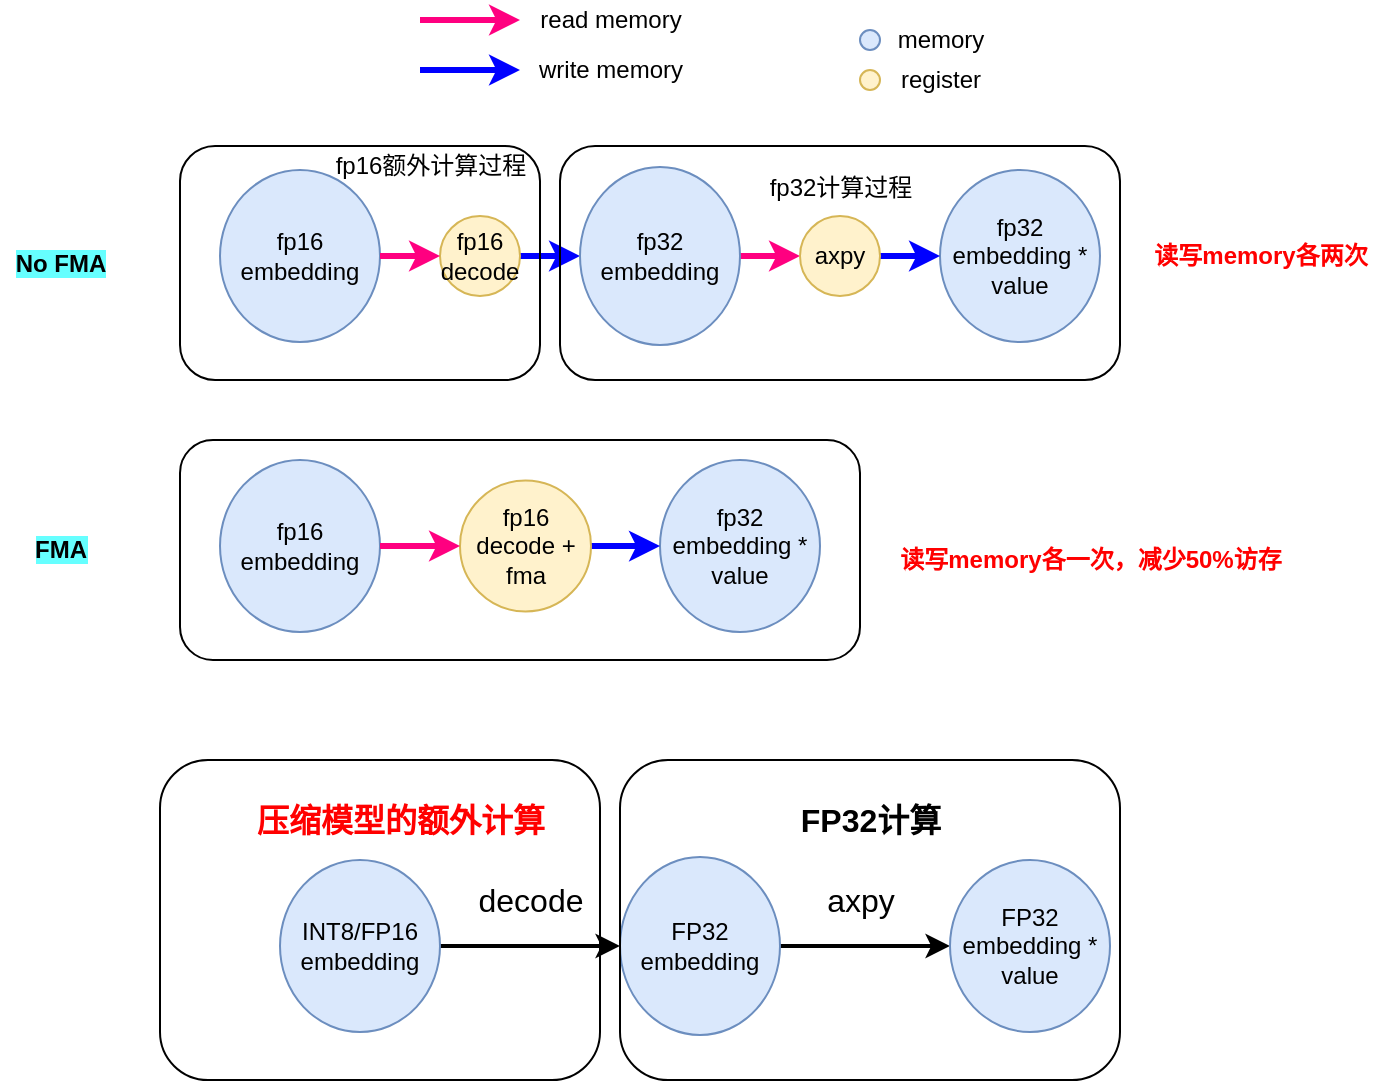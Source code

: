<mxfile version="16.5.3" type="github">
  <diagram id="Dkml8_sHSeohIn_DABHG" name="Page-1">
    <mxGraphModel dx="1830" dy="1004" grid="1" gridSize="10" guides="1" tooltips="1" connect="1" arrows="1" fold="1" page="1" pageScale="1" pageWidth="980" pageHeight="1390" math="0" shadow="0">
      <root>
        <mxCell id="0" />
        <mxCell id="1" parent="0" />
        <mxCell id="AfIiJSX9iBGPDvoEdeg6-3" style="edgeStyle=orthogonalEdgeStyle;rounded=0;orthogonalLoop=1;jettySize=auto;html=1;entryX=0;entryY=0.5;entryDx=0;entryDy=0;startArrow=none;strokeWidth=3;strokeColor=#0000FF;" parent="1" source="AfIiJSX9iBGPDvoEdeg6-6" target="AfIiJSX9iBGPDvoEdeg6-2" edge="1">
          <mxGeometry relative="1" as="geometry" />
        </mxCell>
        <mxCell id="AfIiJSX9iBGPDvoEdeg6-1" value="fp16 embedding" style="ellipse;whiteSpace=wrap;html=1;fillColor=#dae8fc;strokeColor=#6c8ebf;" parent="1" vertex="1">
          <mxGeometry x="160" y="365" width="80" height="86" as="geometry" />
        </mxCell>
        <mxCell id="AfIiJSX9iBGPDvoEdeg6-25" value="" style="edgeStyle=orthogonalEdgeStyle;rounded=0;orthogonalLoop=1;jettySize=auto;html=1;startArrow=none;startFill=0;endArrow=classic;endFill=1;strokeColor=#FF0080;strokeWidth=3;" parent="1" source="AfIiJSX9iBGPDvoEdeg6-2" target="AfIiJSX9iBGPDvoEdeg6-8" edge="1">
          <mxGeometry relative="1" as="geometry" />
        </mxCell>
        <mxCell id="AfIiJSX9iBGPDvoEdeg6-2" value="fp32 embedding" style="ellipse;whiteSpace=wrap;html=1;fillColor=#dae8fc;strokeColor=#6c8ebf;" parent="1" vertex="1">
          <mxGeometry x="340" y="363.5" width="80" height="89" as="geometry" />
        </mxCell>
        <mxCell id="AfIiJSX9iBGPDvoEdeg6-4" value="fp32 embedding * value" style="ellipse;whiteSpace=wrap;html=1;fillColor=#dae8fc;strokeColor=#6c8ebf;" parent="1" vertex="1">
          <mxGeometry x="520" y="365" width="80" height="86" as="geometry" />
        </mxCell>
        <mxCell id="AfIiJSX9iBGPDvoEdeg6-6" value="fp16 decode" style="ellipse;whiteSpace=wrap;html=1;aspect=fixed;fillColor=#fff2cc;strokeColor=#d6b656;" parent="1" vertex="1">
          <mxGeometry x="270" y="388" width="40" height="40" as="geometry" />
        </mxCell>
        <mxCell id="AfIiJSX9iBGPDvoEdeg6-7" value="" style="edgeStyle=orthogonalEdgeStyle;rounded=0;orthogonalLoop=1;jettySize=auto;html=1;entryX=0;entryY=0.5;entryDx=0;entryDy=0;endArrow=classic;strokeWidth=3;strokeColor=#FF0080;startArrow=none;startFill=0;endFill=1;" parent="1" source="AfIiJSX9iBGPDvoEdeg6-1" target="AfIiJSX9iBGPDvoEdeg6-6" edge="1">
          <mxGeometry relative="1" as="geometry">
            <mxPoint x="210" y="408" as="sourcePoint" />
            <mxPoint x="340" y="408" as="targetPoint" />
          </mxGeometry>
        </mxCell>
        <mxCell id="AfIiJSX9iBGPDvoEdeg6-41" style="edgeStyle=orthogonalEdgeStyle;rounded=0;orthogonalLoop=1;jettySize=auto;html=1;entryX=0;entryY=0.5;entryDx=0;entryDy=0;startArrow=none;startFill=0;endArrow=classic;endFill=1;strokeColor=#0000FF;strokeWidth=3;" parent="1" source="AfIiJSX9iBGPDvoEdeg6-8" target="AfIiJSX9iBGPDvoEdeg6-4" edge="1">
          <mxGeometry relative="1" as="geometry" />
        </mxCell>
        <mxCell id="AfIiJSX9iBGPDvoEdeg6-8" value="axpy" style="ellipse;whiteSpace=wrap;html=1;aspect=fixed;fillColor=#fff2cc;strokeColor=#d6b656;" parent="1" vertex="1">
          <mxGeometry x="450" y="388" width="40" height="40" as="geometry" />
        </mxCell>
        <mxCell id="AfIiJSX9iBGPDvoEdeg6-12" value="" style="ellipse;whiteSpace=wrap;html=1;fillColor=#dae8fc;strokeColor=#6c8ebf;" parent="1" vertex="1">
          <mxGeometry x="480" y="295" width="10" height="10" as="geometry" />
        </mxCell>
        <mxCell id="AfIiJSX9iBGPDvoEdeg6-14" value="memory" style="text;html=1;align=center;verticalAlign=middle;resizable=0;points=[];autosize=1;strokeColor=none;fillColor=none;" parent="1" vertex="1">
          <mxGeometry x="490" y="290" width="60" height="20" as="geometry" />
        </mxCell>
        <mxCell id="AfIiJSX9iBGPDvoEdeg6-15" value="" style="ellipse;whiteSpace=wrap;html=1;fillColor=#fff2cc;strokeColor=#d6b656;" parent="1" vertex="1">
          <mxGeometry x="480" y="315" width="10" height="10" as="geometry" />
        </mxCell>
        <mxCell id="AfIiJSX9iBGPDvoEdeg6-16" value="register" style="text;html=1;align=center;verticalAlign=middle;resizable=0;points=[];autosize=1;strokeColor=none;fillColor=none;" parent="1" vertex="1">
          <mxGeometry x="490" y="310" width="60" height="20" as="geometry" />
        </mxCell>
        <mxCell id="AfIiJSX9iBGPDvoEdeg6-20" value="" style="edgeStyle=orthogonalEdgeStyle;rounded=0;orthogonalLoop=1;jettySize=auto;html=1;entryX=0;entryY=0.5;entryDx=0;entryDy=0;endArrow=classic;strokeWidth=3;strokeColor=#FF0080;startArrow=none;startFill=0;endFill=1;" parent="1" edge="1">
          <mxGeometry relative="1" as="geometry">
            <mxPoint x="260" y="290" as="sourcePoint" />
            <mxPoint x="310" y="290" as="targetPoint" />
            <Array as="points">
              <mxPoint x="260" y="290" />
              <mxPoint x="260" y="290" />
            </Array>
          </mxGeometry>
        </mxCell>
        <mxCell id="AfIiJSX9iBGPDvoEdeg6-21" value="read memory" style="text;html=1;align=center;verticalAlign=middle;resizable=0;points=[];autosize=1;strokeColor=none;fillColor=none;" parent="1" vertex="1">
          <mxGeometry x="310" y="280" width="90" height="20" as="geometry" />
        </mxCell>
        <mxCell id="AfIiJSX9iBGPDvoEdeg6-23" value="" style="edgeStyle=orthogonalEdgeStyle;rounded=0;orthogonalLoop=1;jettySize=auto;html=1;entryX=0;entryY=0.5;entryDx=0;entryDy=0;endArrow=classic;strokeWidth=3;strokeColor=#0000FF;startArrow=none;startFill=0;endFill=1;" parent="1" edge="1">
          <mxGeometry relative="1" as="geometry">
            <mxPoint x="260" y="315" as="sourcePoint" />
            <mxPoint x="310" y="315" as="targetPoint" />
            <Array as="points">
              <mxPoint x="260" y="315" />
              <mxPoint x="260" y="315" />
            </Array>
          </mxGeometry>
        </mxCell>
        <mxCell id="AfIiJSX9iBGPDvoEdeg6-24" value="write memory" style="text;html=1;align=center;verticalAlign=middle;resizable=0;points=[];autosize=1;strokeColor=none;fillColor=none;" parent="1" vertex="1">
          <mxGeometry x="310" y="305" width="90" height="20" as="geometry" />
        </mxCell>
        <mxCell id="AfIiJSX9iBGPDvoEdeg6-28" value="fp16 embedding" style="ellipse;whiteSpace=wrap;html=1;fillColor=#dae8fc;strokeColor=#6c8ebf;" parent="1" vertex="1">
          <mxGeometry x="160" y="510" width="80" height="86" as="geometry" />
        </mxCell>
        <mxCell id="AfIiJSX9iBGPDvoEdeg6-32" value="fp32 embedding * value" style="ellipse;whiteSpace=wrap;html=1;fillColor=#dae8fc;strokeColor=#6c8ebf;" parent="1" vertex="1">
          <mxGeometry x="380" y="510" width="80" height="86" as="geometry" />
        </mxCell>
        <mxCell id="AfIiJSX9iBGPDvoEdeg6-42" style="edgeStyle=orthogonalEdgeStyle;rounded=0;orthogonalLoop=1;jettySize=auto;html=1;entryX=0;entryY=0.5;entryDx=0;entryDy=0;startArrow=none;startFill=0;endArrow=classic;endFill=1;strokeColor=#0000FF;strokeWidth=3;" parent="1" source="AfIiJSX9iBGPDvoEdeg6-33" target="AfIiJSX9iBGPDvoEdeg6-32" edge="1">
          <mxGeometry relative="1" as="geometry" />
        </mxCell>
        <mxCell id="AfIiJSX9iBGPDvoEdeg6-33" value="fp16 decode + fma" style="ellipse;whiteSpace=wrap;html=1;aspect=fixed;fillColor=#fff2cc;strokeColor=#d6b656;" parent="1" vertex="1">
          <mxGeometry x="280" y="520.25" width="65.5" height="65.5" as="geometry" />
        </mxCell>
        <mxCell id="AfIiJSX9iBGPDvoEdeg6-34" value="" style="edgeStyle=orthogonalEdgeStyle;rounded=0;orthogonalLoop=1;jettySize=auto;html=1;entryX=0;entryY=0.5;entryDx=0;entryDy=0;endArrow=classic;strokeWidth=3;strokeColor=#FF0080;startArrow=none;startFill=0;endFill=1;" parent="1" source="AfIiJSX9iBGPDvoEdeg6-28" target="AfIiJSX9iBGPDvoEdeg6-33" edge="1">
          <mxGeometry relative="1" as="geometry">
            <mxPoint x="210" y="553" as="sourcePoint" />
            <mxPoint x="340" y="553" as="targetPoint" />
          </mxGeometry>
        </mxCell>
        <mxCell id="AfIiJSX9iBGPDvoEdeg6-44" value="" style="rounded=1;whiteSpace=wrap;html=1;fillColor=none;" parent="1" vertex="1">
          <mxGeometry x="330" y="353" width="280" height="117" as="geometry" />
        </mxCell>
        <mxCell id="AfIiJSX9iBGPDvoEdeg6-45" value="fp32计算过程" style="text;html=1;align=center;verticalAlign=middle;resizable=0;points=[];autosize=1;strokeColor=none;fillColor=none;" parent="1" vertex="1">
          <mxGeometry x="425" y="363.5" width="90" height="20" as="geometry" />
        </mxCell>
        <mxCell id="AfIiJSX9iBGPDvoEdeg6-46" value="" style="rounded=1;whiteSpace=wrap;html=1;fillColor=none;" parent="1" vertex="1">
          <mxGeometry x="140" y="353" width="180" height="117" as="geometry" />
        </mxCell>
        <mxCell id="AfIiJSX9iBGPDvoEdeg6-47" value="fp16额外计算过程" style="text;html=1;align=center;verticalAlign=middle;resizable=0;points=[];autosize=1;strokeColor=none;fillColor=none;" parent="1" vertex="1">
          <mxGeometry x="210" y="353" width="110" height="20" as="geometry" />
        </mxCell>
        <mxCell id="AfIiJSX9iBGPDvoEdeg6-50" value="" style="rounded=1;whiteSpace=wrap;html=1;fillColor=none;" parent="1" vertex="1">
          <mxGeometry x="140" y="500" width="340" height="110" as="geometry" />
        </mxCell>
        <mxCell id="AfIiJSX9iBGPDvoEdeg6-51" value="&lt;span style=&quot;background-color: rgb(102 , 255 , 255)&quot;&gt;&lt;b&gt;No FMA&lt;/b&gt;&lt;/span&gt;" style="text;html=1;align=center;verticalAlign=middle;resizable=0;points=[];autosize=1;strokeColor=none;fillColor=none;" parent="1" vertex="1">
          <mxGeometry x="50" y="401.5" width="60" height="20" as="geometry" />
        </mxCell>
        <mxCell id="AfIiJSX9iBGPDvoEdeg6-52" value="&lt;span style=&quot;background-color: rgb(102 , 255 , 255)&quot;&gt;&lt;b&gt;FMA&lt;/b&gt;&lt;/span&gt;" style="text;html=1;align=center;verticalAlign=middle;resizable=0;points=[];autosize=1;strokeColor=none;fillColor=none;" parent="1" vertex="1">
          <mxGeometry x="60" y="545" width="40" height="20" as="geometry" />
        </mxCell>
        <mxCell id="AfIiJSX9iBGPDvoEdeg6-53" value="&lt;font color=&quot;#ff0000&quot;&gt;&lt;b&gt;读写memory各两次&lt;/b&gt;&lt;/font&gt;" style="text;html=1;align=center;verticalAlign=middle;resizable=0;points=[];autosize=1;strokeColor=none;fillColor=none;" parent="1" vertex="1">
          <mxGeometry x="620" y="398" width="120" height="20" as="geometry" />
        </mxCell>
        <mxCell id="AfIiJSX9iBGPDvoEdeg6-54" value="&lt;font color=&quot;#ff0000&quot;&gt;&lt;b&gt;读写memory各一次，减少50%访存&lt;/b&gt;&lt;/font&gt;" style="text;html=1;align=center;verticalAlign=middle;resizable=0;points=[];autosize=1;strokeColor=none;fillColor=none;" parent="1" vertex="1">
          <mxGeometry x="490" y="550" width="210" height="20" as="geometry" />
        </mxCell>
        <mxCell id="onW9M6a2MizY7oYSZY9D-22" style="edgeStyle=orthogonalEdgeStyle;rounded=0;orthogonalLoop=1;jettySize=auto;html=1;entryX=0;entryY=0.5;entryDx=0;entryDy=0;fontSize=16;fontColor=#000000;strokeWidth=2;" edge="1" parent="1" source="onW9M6a2MizY7oYSZY9D-2" target="onW9M6a2MizY7oYSZY9D-4">
          <mxGeometry relative="1" as="geometry" />
        </mxCell>
        <mxCell id="onW9M6a2MizY7oYSZY9D-2" value="INT8/FP16 embedding" style="ellipse;whiteSpace=wrap;html=1;fillColor=#dae8fc;strokeColor=#6c8ebf;" vertex="1" parent="1">
          <mxGeometry x="190" y="710" width="80" height="86" as="geometry" />
        </mxCell>
        <mxCell id="onW9M6a2MizY7oYSZY9D-23" style="edgeStyle=orthogonalEdgeStyle;rounded=0;orthogonalLoop=1;jettySize=auto;html=1;entryX=0;entryY=0.5;entryDx=0;entryDy=0;fontSize=16;fontColor=#000000;strokeWidth=2;" edge="1" parent="1" source="onW9M6a2MizY7oYSZY9D-4" target="onW9M6a2MizY7oYSZY9D-5">
          <mxGeometry relative="1" as="geometry" />
        </mxCell>
        <mxCell id="onW9M6a2MizY7oYSZY9D-4" value="FP32 embedding" style="ellipse;whiteSpace=wrap;html=1;fillColor=#dae8fc;strokeColor=#6c8ebf;" vertex="1" parent="1">
          <mxGeometry x="360" y="708.5" width="80" height="89" as="geometry" />
        </mxCell>
        <mxCell id="onW9M6a2MizY7oYSZY9D-5" value="FP32 embedding * value" style="ellipse;whiteSpace=wrap;html=1;fillColor=#dae8fc;strokeColor=#6c8ebf;" vertex="1" parent="1">
          <mxGeometry x="525" y="710" width="80" height="86" as="geometry" />
        </mxCell>
        <mxCell id="onW9M6a2MizY7oYSZY9D-24" value="decode" style="text;html=1;align=center;verticalAlign=middle;resizable=0;points=[];autosize=1;strokeColor=none;fillColor=none;fontSize=16;fontColor=#000000;" vertex="1" parent="1">
          <mxGeometry x="280" y="720" width="70" height="20" as="geometry" />
        </mxCell>
        <mxCell id="onW9M6a2MizY7oYSZY9D-25" value="axpy" style="text;html=1;align=center;verticalAlign=middle;resizable=0;points=[];autosize=1;strokeColor=none;fillColor=none;fontSize=16;fontColor=#000000;" vertex="1" parent="1">
          <mxGeometry x="455" y="720" width="50" height="20" as="geometry" />
        </mxCell>
        <mxCell id="onW9M6a2MizY7oYSZY9D-26" value="" style="rounded=1;whiteSpace=wrap;html=1;fillColor=none;" vertex="1" parent="1">
          <mxGeometry x="130" y="660" width="220" height="160" as="geometry" />
        </mxCell>
        <mxCell id="onW9M6a2MizY7oYSZY9D-27" value="" style="rounded=1;whiteSpace=wrap;html=1;fillColor=none;" vertex="1" parent="1">
          <mxGeometry x="360" y="660" width="250" height="160" as="geometry" />
        </mxCell>
        <mxCell id="onW9M6a2MizY7oYSZY9D-28" value="&lt;font color=&quot;#000000&quot;&gt;&lt;span style=&quot;font-size: 16px&quot;&gt;&lt;b&gt;FP32计算&lt;/b&gt;&lt;/span&gt;&lt;/font&gt;" style="text;html=1;align=center;verticalAlign=middle;resizable=0;points=[];autosize=1;strokeColor=none;fillColor=none;fontSize=14;fontColor=#42FFEC;" vertex="1" parent="1">
          <mxGeometry x="440" y="680" width="90" height="20" as="geometry" />
        </mxCell>
        <mxCell id="onW9M6a2MizY7oYSZY9D-29" value="&lt;span style=&quot;font-size: 16px&quot;&gt;&lt;b&gt;&lt;font color=&quot;#ff0000&quot;&gt;压缩模型的额外计算&lt;/font&gt;&lt;/b&gt;&lt;/span&gt;" style="text;html=1;align=center;verticalAlign=middle;resizable=0;points=[];autosize=1;strokeColor=none;fillColor=none;fontSize=14;fontColor=#42FFEC;" vertex="1" parent="1">
          <mxGeometry x="170" y="680" width="160" height="20" as="geometry" />
        </mxCell>
      </root>
    </mxGraphModel>
  </diagram>
</mxfile>
